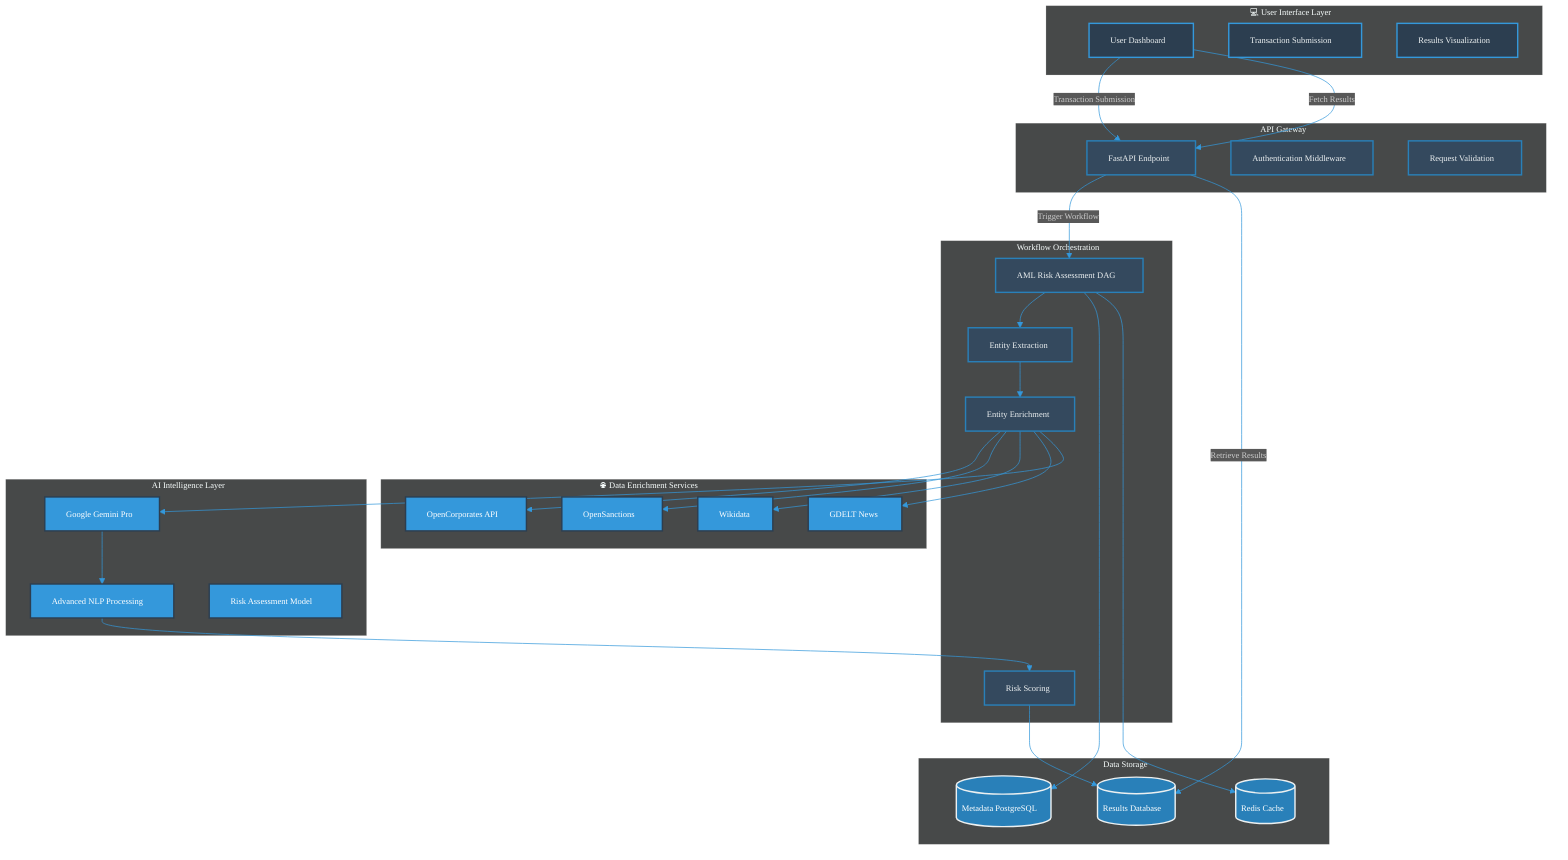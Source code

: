 %%{
  init: {
    'theme': 'dark',
    'themeVariables': {
      'primaryColor': '#2C3E50',
      'primaryTextColor': '#ECF0F1',
      'secondaryColor': '#34495E',
      'tertiaryColor': '#2980B9',
      'lineColor': '#3498DB',
      'fontFamily': 'Inter, Arial, sans-serif',
      'fontSize': '12px'
    },
    'flowchart': {
      'curve': 'basis'
    }
  }
}%%

flowchart TB
    %% User Interface
    subgraph "💻 User Interface Layer"
        direction TB
        UI[User Dashboard]
        SubmitTx[Transaction Submission]
        Results[Results Visualization]
    end

    %% API Gateway
    subgraph "🔐 API Gateway"
        direction TB
        APICore[FastAPI Endpoint]
        AuthMW[Authentication Middleware]
        RequestV[Request Validation]
    end

    %% Workflow Orchestration
    subgraph "🔄 Workflow Orchestration"
        direction TB
        AirflowDAG[AML Risk Assessment DAG]
        EntityExt[Entity Extraction]
        EntityEnrich[Entity Enrichment]
        RiskScore[Risk Scoring]
    end

    %% Data Enrichment
    subgraph "🌐 Data Enrichment Services"
        direction TB
        OpenCorp[OpenCorporates API]
        SanctionCheck[OpenSanctions]
        WikiData[Wikidata]
        NewsAPI[GDELT News]
    end

    %% AI Processing
    subgraph "🤖 AI Intelligence Layer"
        direction TB
        GeminiAI[Google Gemini Pro]
        LLMAnalysis[Advanced NLP Processing]
        RiskModel[Risk Assessment Model]
    end

    %% Data Storage
    subgraph "💾 Data Storage"
        direction TB
        ResultsDB[(Results Database)]
        MetadataDB[(Metadata PostgreSQL)]
        CacheLayer[(Redis Cache)]
    end

    %% Connections
    UI -->|Transaction Submission| APICore
    APICore -->|Trigger Workflow| AirflowDAG
    
    AirflowDAG --> EntityExt
    EntityExt --> EntityEnrich
    
    EntityEnrich --> OpenCorp
    EntityEnrich --> SanctionCheck
    EntityEnrich --> WikiData
    EntityEnrich --> NewsAPI
    
    EntityEnrich --> GeminiAI
    GeminiAI --> LLMAnalysis
    LLMAnalysis --> RiskScore
    
    RiskScore --> ResultsDB
    AirflowDAG --> MetadataDB
    AirflowDAG --> CacheLayer
    
    APICore -->|Retrieve Results| ResultsDB
    UI -->|Fetch Results| APICore

    %% Styling
    classDef primaryLayer fill:#2C3E50,color:#ECF0F1,stroke:#3498DB,stroke-width:2px;
    classDef secondaryLayer fill:#34495E,color:#ECF0F1,stroke:#2980B9,stroke-width:2px;
    classDef tertiaryLayer fill:#3498DB,color:#FFFFFF,stroke:#2C3E50,stroke-width:2px;
    classDef storageLayer fill:#2980B9,color:#FFFFFF,stroke:#ECF0F1,stroke-width:2px;

    class UI,SubmitTx,Results primaryLayer;
    class APICore,AuthMW,RequestV secondaryLayer;
    class AirflowDAG,EntityExt,EntityEnrich,RiskScore secondaryLayer;
    class OpenCorp,SanctionCheck,WikiData,NewsAPI tertiaryLayer;
    class GeminiAI,LLMAnalysis,RiskModel tertiaryLayer;
    class ResultsDB,MetadataDB,CacheLayer storageLayer;